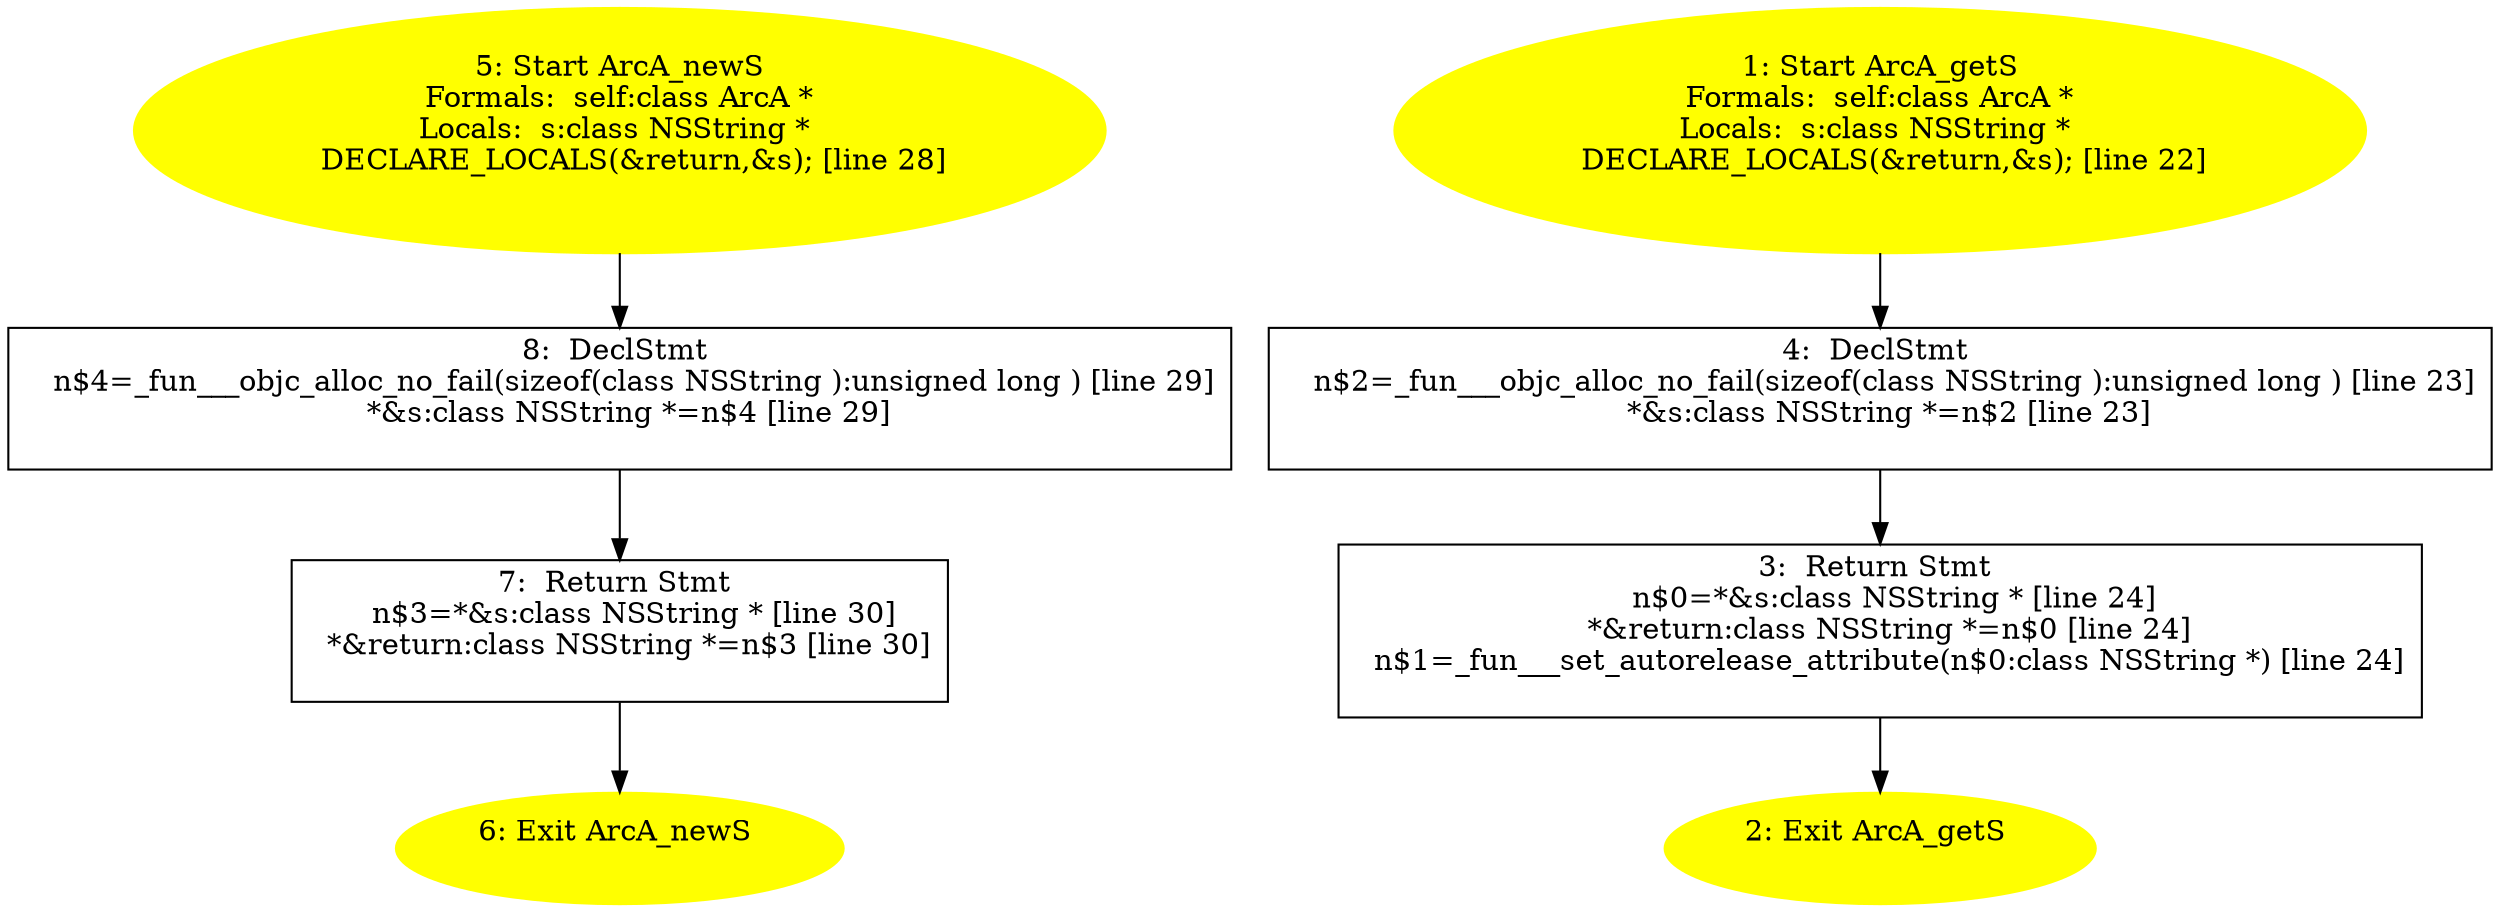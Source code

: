 /* @generated */
digraph iCFG {
8 [label="8:  DeclStmt \n   n$4=_fun___objc_alloc_no_fail(sizeof(class NSString ):unsigned long ) [line 29]\n  *&s:class NSString *=n$4 [line 29]\n " shape="box"]
	

	 8 -> 7 ;
7 [label="7:  Return Stmt \n   n$3=*&s:class NSString * [line 30]\n  *&return:class NSString *=n$3 [line 30]\n " shape="box"]
	

	 7 -> 6 ;
6 [label="6: Exit ArcA_newS \n  " color=yellow style=filled]
	

5 [label="5: Start ArcA_newS\nFormals:  self:class ArcA *\nLocals:  s:class NSString * \n   DECLARE_LOCALS(&return,&s); [line 28]\n " color=yellow style=filled]
	

	 5 -> 8 ;
4 [label="4:  DeclStmt \n   n$2=_fun___objc_alloc_no_fail(sizeof(class NSString ):unsigned long ) [line 23]\n  *&s:class NSString *=n$2 [line 23]\n " shape="box"]
	

	 4 -> 3 ;
3 [label="3:  Return Stmt \n   n$0=*&s:class NSString * [line 24]\n  *&return:class NSString *=n$0 [line 24]\n  n$1=_fun___set_autorelease_attribute(n$0:class NSString *) [line 24]\n " shape="box"]
	

	 3 -> 2 ;
2 [label="2: Exit ArcA_getS \n  " color=yellow style=filled]
	

1 [label="1: Start ArcA_getS\nFormals:  self:class ArcA *\nLocals:  s:class NSString * \n   DECLARE_LOCALS(&return,&s); [line 22]\n " color=yellow style=filled]
	

	 1 -> 4 ;
}
